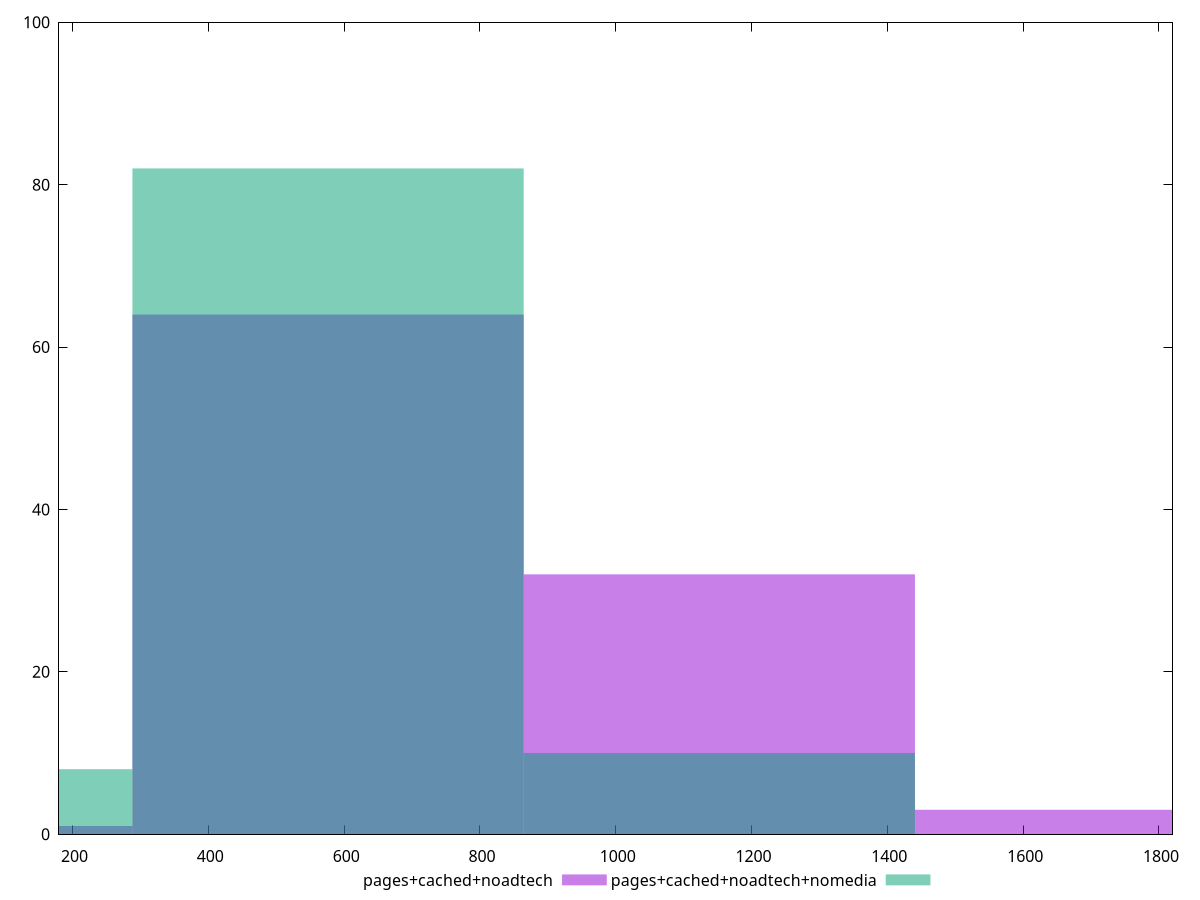 reset

$pagesCachedNoadtech <<EOF
1728.7938502339973 3
576.2646167446658 64
1152.5292334893315 32
0 1
EOF

$pagesCachedNoadtechNomedia <<EOF
1152.5292334893315 10
576.2646167446658 82
0 8
EOF

set key outside below
set boxwidth 576.2646167446658
set xrange [180:1820]
set yrange [0:100]
set trange [0:100]
set style fill transparent solid 0.5 noborder
set terminal svg size 640, 500 enhanced background rgb 'white'
set output "report_00013_2021-02-09T12-04-24.940Z/uses-http2/comparison/histogram/2_vs_3.svg"

plot $pagesCachedNoadtech title "pages+cached+noadtech" with boxes, \
     $pagesCachedNoadtechNomedia title "pages+cached+noadtech+nomedia" with boxes

reset
